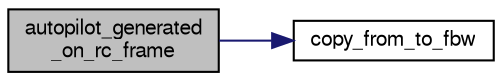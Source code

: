digraph "autopilot_generated_on_rc_frame"
{
  edge [fontname="FreeSans",fontsize="10",labelfontname="FreeSans",labelfontsize="10"];
  node [fontname="FreeSans",fontsize="10",shape=record];
  rankdir="LR";
  Node1 [label="autopilot_generated\l_on_rc_frame",height=0.2,width=0.4,color="black", fillcolor="grey75", style="filled", fontcolor="black"];
  Node1 -> Node2 [color="midnightblue",fontsize="10",style="solid",fontname="FreeSans"];
  Node2 [label="copy_from_to_fbw",height=0.2,width=0.4,color="black", fillcolor="white", style="filled",URL="$fixedwing_2autopilot__generated_8c.html#ab8d2d846e05038e13cfb45b8bb8f0921"];
}
